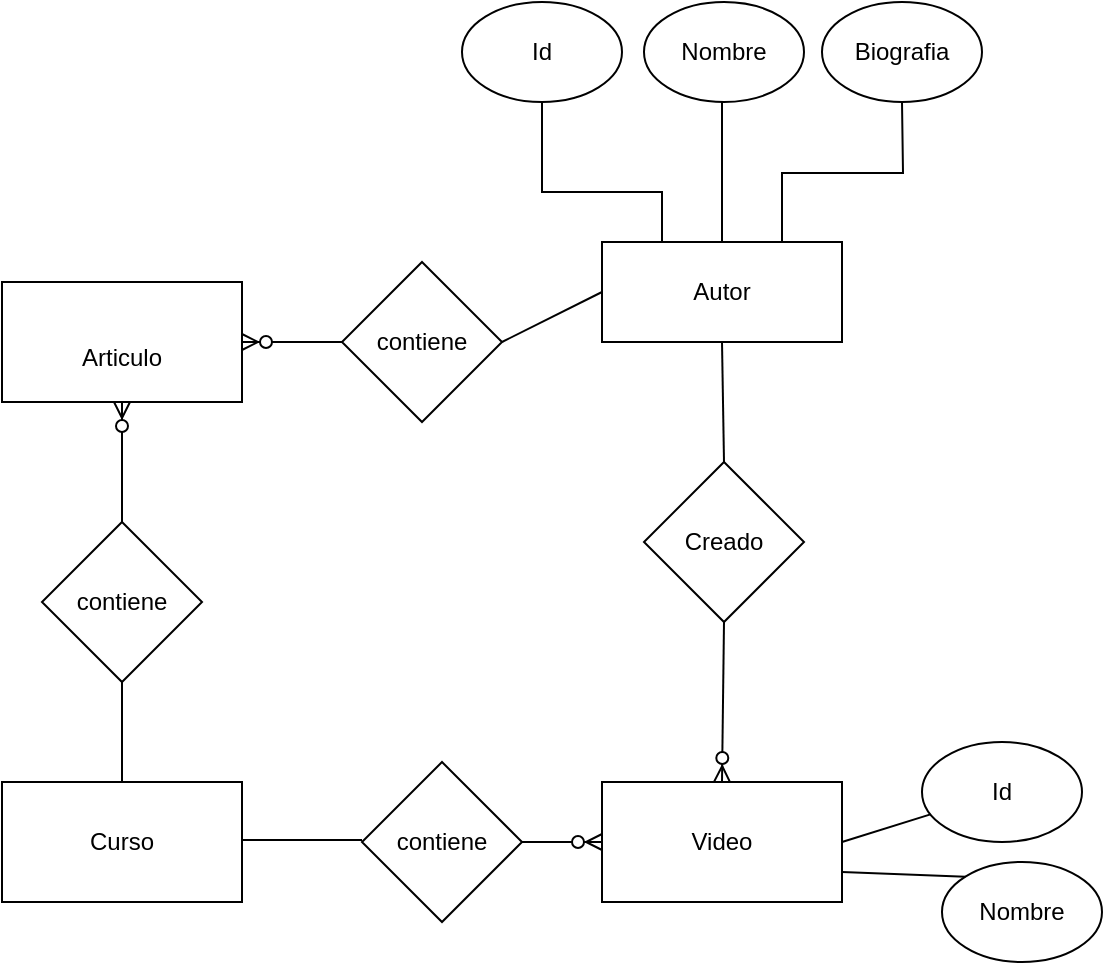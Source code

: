 <mxfile version="22.1.8" type="github">
  <diagram name="Page-1" id="bShrFsk_v7wB2PO9vDBH">
    <mxGraphModel dx="1434" dy="788" grid="1" gridSize="10" guides="1" tooltips="1" connect="1" arrows="1" fold="1" page="1" pageScale="1" pageWidth="850" pageHeight="1100" math="0" shadow="0">
      <root>
        <mxCell id="0" />
        <mxCell id="1" parent="0" />
        <mxCell id="FR-igSrA6LLMVyEzO0AX-17" style="rounded=0;orthogonalLoop=1;jettySize=auto;html=1;exitX=0.5;exitY=1;exitDx=0;exitDy=0;entryX=0.5;entryY=0;entryDx=0;entryDy=0;endArrow=none;endFill=0;" edge="1" parent="1" source="FR-igSrA6LLMVyEzO0AX-1" target="FR-igSrA6LLMVyEzO0AX-9">
          <mxGeometry relative="1" as="geometry" />
        </mxCell>
        <mxCell id="FR-igSrA6LLMVyEzO0AX-1" value="Autor&lt;br&gt;" style="rounded=0;whiteSpace=wrap;html=1;" vertex="1" parent="1">
          <mxGeometry x="450" y="230" width="120" height="50" as="geometry" />
        </mxCell>
        <mxCell id="FR-igSrA6LLMVyEzO0AX-2" value="Id" style="ellipse;whiteSpace=wrap;html=1;" vertex="1" parent="1">
          <mxGeometry x="380" y="110" width="80" height="50" as="geometry" />
        </mxCell>
        <mxCell id="FR-igSrA6LLMVyEzO0AX-3" value="Nombre" style="ellipse;whiteSpace=wrap;html=1;" vertex="1" parent="1">
          <mxGeometry x="471" y="110" width="80" height="50" as="geometry" />
        </mxCell>
        <mxCell id="FR-igSrA6LLMVyEzO0AX-4" value="Biografia" style="ellipse;whiteSpace=wrap;html=1;" vertex="1" parent="1">
          <mxGeometry x="560" y="110" width="80" height="50" as="geometry" />
        </mxCell>
        <mxCell id="FR-igSrA6LLMVyEzO0AX-6" value="" style="endArrow=none;html=1;rounded=0;edgeStyle=orthogonalEdgeStyle;exitX=0.75;exitY=0;exitDx=0;exitDy=0;" edge="1" parent="1" source="FR-igSrA6LLMVyEzO0AX-1">
          <mxGeometry width="50" height="50" relative="1" as="geometry">
            <mxPoint x="550" y="210" as="sourcePoint" />
            <mxPoint x="600" y="160" as="targetPoint" />
          </mxGeometry>
        </mxCell>
        <mxCell id="FR-igSrA6LLMVyEzO0AX-7" value="" style="endArrow=none;html=1;rounded=0;edgeStyle=orthogonalEdgeStyle;" edge="1" parent="1">
          <mxGeometry width="50" height="50" relative="1" as="geometry">
            <mxPoint x="510" y="230" as="sourcePoint" />
            <mxPoint x="510" y="159.5" as="targetPoint" />
          </mxGeometry>
        </mxCell>
        <mxCell id="FR-igSrA6LLMVyEzO0AX-8" value="" style="endArrow=none;html=1;rounded=0;edgeStyle=orthogonalEdgeStyle;entryX=0.5;entryY=1;entryDx=0;entryDy=0;exitX=0.25;exitY=0;exitDx=0;exitDy=0;" edge="1" parent="1" source="FR-igSrA6LLMVyEzO0AX-1" target="FR-igSrA6LLMVyEzO0AX-2">
          <mxGeometry width="50" height="50" relative="1" as="geometry">
            <mxPoint x="520" y="240" as="sourcePoint" />
            <mxPoint x="520" y="169.5" as="targetPoint" />
            <Array as="points">
              <mxPoint x="480" y="205" />
              <mxPoint x="420" y="205" />
            </Array>
          </mxGeometry>
        </mxCell>
        <mxCell id="FR-igSrA6LLMVyEzO0AX-9" value="Creado" style="rhombus;whiteSpace=wrap;html=1;" vertex="1" parent="1">
          <mxGeometry x="471" y="340" width="80" height="80" as="geometry" />
        </mxCell>
        <mxCell id="FR-igSrA6LLMVyEzO0AX-10" value="Video" style="rounded=0;whiteSpace=wrap;html=1;" vertex="1" parent="1">
          <mxGeometry x="450" y="500" width="120" height="60" as="geometry" />
        </mxCell>
        <mxCell id="FR-igSrA6LLMVyEzO0AX-11" value="Id" style="ellipse;whiteSpace=wrap;html=1;" vertex="1" parent="1">
          <mxGeometry x="610" y="480" width="80" height="50" as="geometry" />
        </mxCell>
        <mxCell id="FR-igSrA6LLMVyEzO0AX-12" value="Nombre" style="ellipse;whiteSpace=wrap;html=1;" vertex="1" parent="1">
          <mxGeometry x="620" y="540" width="80" height="50" as="geometry" />
        </mxCell>
        <mxCell id="FR-igSrA6LLMVyEzO0AX-13" value="" style="endArrow=none;html=1;rounded=0;entryX=1;entryY=0.5;entryDx=0;entryDy=0;" edge="1" parent="1" source="FR-igSrA6LLMVyEzO0AX-11" target="FR-igSrA6LLMVyEzO0AX-10">
          <mxGeometry width="50" height="50" relative="1" as="geometry">
            <mxPoint x="520" y="240" as="sourcePoint" />
            <mxPoint x="520" y="169.5" as="targetPoint" />
          </mxGeometry>
        </mxCell>
        <mxCell id="FR-igSrA6LLMVyEzO0AX-14" value="" style="endArrow=none;html=1;rounded=0;exitX=0;exitY=0;exitDx=0;exitDy=0;entryX=1;entryY=0.75;entryDx=0;entryDy=0;" edge="1" parent="1" source="FR-igSrA6LLMVyEzO0AX-12" target="FR-igSrA6LLMVyEzO0AX-10">
          <mxGeometry width="50" height="50" relative="1" as="geometry">
            <mxPoint x="630" y="455" as="sourcePoint" />
            <mxPoint x="590" y="490" as="targetPoint" />
          </mxGeometry>
        </mxCell>
        <mxCell id="FR-igSrA6LLMVyEzO0AX-15" value="" style="fontSize=12;html=1;endArrow=ERzeroToMany;endFill=1;rounded=0;exitX=0.5;exitY=1;exitDx=0;exitDy=0;entryX=0.5;entryY=0;entryDx=0;entryDy=0;" edge="1" parent="1" source="FR-igSrA6LLMVyEzO0AX-9" target="FR-igSrA6LLMVyEzO0AX-10">
          <mxGeometry width="100" height="100" relative="1" as="geometry">
            <mxPoint x="500" y="390" as="sourcePoint" />
            <mxPoint x="499" y="520" as="targetPoint" />
          </mxGeometry>
        </mxCell>
        <mxCell id="FR-igSrA6LLMVyEzO0AX-18" value="Curso" style="rounded=0;whiteSpace=wrap;html=1;" vertex="1" parent="1">
          <mxGeometry x="150" y="500" width="120" height="60" as="geometry" />
        </mxCell>
        <mxCell id="FR-igSrA6LLMVyEzO0AX-21" style="edgeStyle=none;rounded=0;orthogonalLoop=1;jettySize=auto;html=1;" edge="1" parent="1" source="FR-igSrA6LLMVyEzO0AX-19">
          <mxGeometry relative="1" as="geometry">
            <mxPoint x="330" y="530" as="targetPoint" />
          </mxGeometry>
        </mxCell>
        <mxCell id="FR-igSrA6LLMVyEzO0AX-19" value="contiene" style="rhombus;whiteSpace=wrap;html=1;" vertex="1" parent="1">
          <mxGeometry x="330" y="490" width="80" height="80" as="geometry" />
        </mxCell>
        <mxCell id="FR-igSrA6LLMVyEzO0AX-20" style="rounded=0;orthogonalLoop=1;jettySize=auto;html=1;exitX=1;exitY=0.5;exitDx=0;exitDy=0;entryX=0;entryY=0.5;entryDx=0;entryDy=0;endArrow=none;endFill=0;" edge="1" parent="1">
          <mxGeometry relative="1" as="geometry">
            <mxPoint x="270" y="529" as="sourcePoint" />
            <mxPoint x="330" y="529" as="targetPoint" />
          </mxGeometry>
        </mxCell>
        <mxCell id="FR-igSrA6LLMVyEzO0AX-22" value="" style="fontSize=12;html=1;endArrow=ERzeroToMany;endFill=1;rounded=0;exitX=1;exitY=0.5;exitDx=0;exitDy=0;entryX=0;entryY=0.5;entryDx=0;entryDy=0;" edge="1" parent="1" source="FR-igSrA6LLMVyEzO0AX-19" target="FR-igSrA6LLMVyEzO0AX-10">
          <mxGeometry width="100" height="100" relative="1" as="geometry">
            <mxPoint x="521" y="430" as="sourcePoint" />
            <mxPoint x="520" y="510" as="targetPoint" />
          </mxGeometry>
        </mxCell>
        <mxCell id="FR-igSrA6LLMVyEzO0AX-23" value="&lt;br&gt;Articulo" style="rounded=0;whiteSpace=wrap;html=1;" vertex="1" parent="1">
          <mxGeometry x="150" y="250" width="120" height="60" as="geometry" />
        </mxCell>
        <mxCell id="FR-igSrA6LLMVyEzO0AX-25" value="contiene" style="rhombus;whiteSpace=wrap;html=1;" vertex="1" parent="1">
          <mxGeometry x="170" y="370" width="80" height="80" as="geometry" />
        </mxCell>
        <mxCell id="FR-igSrA6LLMVyEzO0AX-26" style="rounded=0;orthogonalLoop=1;jettySize=auto;html=1;exitX=0.5;exitY=1;exitDx=0;exitDy=0;entryX=0.5;entryY=0;entryDx=0;entryDy=0;endArrow=none;endFill=0;" edge="1" parent="1" source="FR-igSrA6LLMVyEzO0AX-25" target="FR-igSrA6LLMVyEzO0AX-18">
          <mxGeometry relative="1" as="geometry">
            <mxPoint x="220" y="479" as="sourcePoint" />
            <mxPoint x="280" y="479" as="targetPoint" />
          </mxGeometry>
        </mxCell>
        <mxCell id="FR-igSrA6LLMVyEzO0AX-27" value="" style="fontSize=12;html=1;endArrow=ERzeroToMany;endFill=1;rounded=0;exitX=0.5;exitY=0;exitDx=0;exitDy=0;entryX=0.5;entryY=1;entryDx=0;entryDy=0;" edge="1" parent="1" source="FR-igSrA6LLMVyEzO0AX-25" target="FR-igSrA6LLMVyEzO0AX-23">
          <mxGeometry width="100" height="100" relative="1" as="geometry">
            <mxPoint x="420" y="540" as="sourcePoint" />
            <mxPoint x="460" y="540" as="targetPoint" />
            <Array as="points" />
          </mxGeometry>
        </mxCell>
        <mxCell id="FR-igSrA6LLMVyEzO0AX-30" value="contiene" style="rhombus;whiteSpace=wrap;html=1;" vertex="1" parent="1">
          <mxGeometry x="320" y="240" width="80" height="80" as="geometry" />
        </mxCell>
        <mxCell id="FR-igSrA6LLMVyEzO0AX-32" value="" style="fontSize=12;html=1;endArrow=ERzeroToMany;endFill=1;rounded=0;exitX=0;exitY=0.5;exitDx=0;exitDy=0;entryX=1;entryY=0.5;entryDx=0;entryDy=0;" edge="1" parent="1" source="FR-igSrA6LLMVyEzO0AX-30" target="FR-igSrA6LLMVyEzO0AX-23">
          <mxGeometry width="100" height="100" relative="1" as="geometry">
            <mxPoint x="220" y="380" as="sourcePoint" />
            <mxPoint x="220" y="320" as="targetPoint" />
            <Array as="points" />
          </mxGeometry>
        </mxCell>
        <mxCell id="FR-igSrA6LLMVyEzO0AX-33" style="rounded=0;orthogonalLoop=1;jettySize=auto;html=1;exitX=1;exitY=0.5;exitDx=0;exitDy=0;entryX=0;entryY=0.5;entryDx=0;entryDy=0;endArrow=none;endFill=0;" edge="1" parent="1" source="FR-igSrA6LLMVyEzO0AX-30" target="FR-igSrA6LLMVyEzO0AX-1">
          <mxGeometry relative="1" as="geometry">
            <mxPoint x="400" y="290" as="sourcePoint" />
            <mxPoint x="400" y="340" as="targetPoint" />
          </mxGeometry>
        </mxCell>
      </root>
    </mxGraphModel>
  </diagram>
</mxfile>
